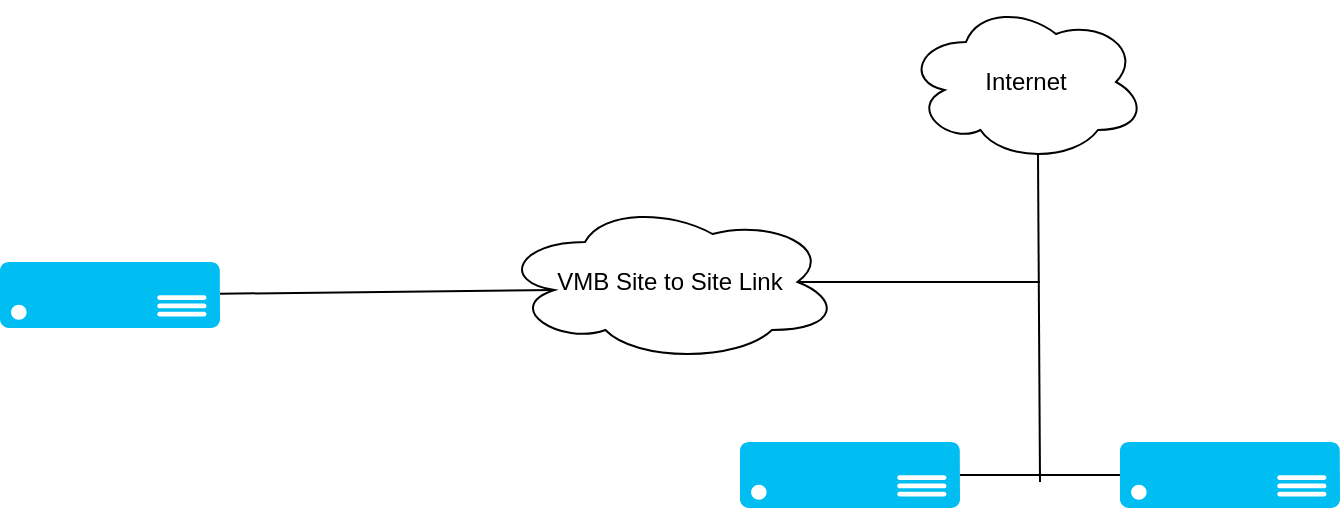 <mxfile version="13.10.0" type="github">
  <diagram id="VM11_sDk9xaW8if61wxr" name="Page-1">
    <mxGraphModel dx="1038" dy="547" grid="1" gridSize="10" guides="1" tooltips="1" connect="1" arrows="1" fold="1" page="1" pageScale="1" pageWidth="827" pageHeight="1169" math="0" shadow="0">
      <root>
        <mxCell id="0" />
        <mxCell id="1" parent="0" />
        <mxCell id="8Ayx5IA9gHQoe1knL8Jj-1" value="" style="verticalLabelPosition=bottom;html=1;verticalAlign=top;align=center;strokeColor=none;fillColor=#00BEF2;shape=mxgraph.azure.server;" vertex="1" parent="1">
          <mxGeometry x="380" y="260" width="110" height="33" as="geometry" />
        </mxCell>
        <mxCell id="8Ayx5IA9gHQoe1knL8Jj-2" value="" style="verticalLabelPosition=bottom;html=1;verticalAlign=top;align=center;strokeColor=none;fillColor=#00BEF2;shape=mxgraph.azure.server;" vertex="1" parent="1">
          <mxGeometry x="570" y="260" width="110" height="33" as="geometry" />
        </mxCell>
        <mxCell id="8Ayx5IA9gHQoe1knL8Jj-3" value="" style="verticalLabelPosition=bottom;html=1;verticalAlign=top;align=center;strokeColor=none;fillColor=#00BEF2;shape=mxgraph.azure.server;" vertex="1" parent="1">
          <mxGeometry x="10" y="170" width="110" height="33" as="geometry" />
        </mxCell>
        <mxCell id="8Ayx5IA9gHQoe1knL8Jj-4" value="" style="endArrow=none;html=1;entryX=0;entryY=0.5;entryDx=0;entryDy=0;entryPerimeter=0;exitX=1;exitY=0.5;exitDx=0;exitDy=0;exitPerimeter=0;" edge="1" parent="1" source="8Ayx5IA9gHQoe1knL8Jj-1" target="8Ayx5IA9gHQoe1knL8Jj-2">
          <mxGeometry width="50" height="50" relative="1" as="geometry">
            <mxPoint x="490" y="300" as="sourcePoint" />
            <mxPoint x="530" y="290" as="targetPoint" />
          </mxGeometry>
        </mxCell>
        <mxCell id="8Ayx5IA9gHQoe1knL8Jj-6" value="Internet" style="ellipse;shape=cloud;whiteSpace=wrap;html=1;" vertex="1" parent="1">
          <mxGeometry x="463" y="40" width="120" height="80" as="geometry" />
        </mxCell>
        <mxCell id="8Ayx5IA9gHQoe1knL8Jj-8" value="VMB Site to Site Link" style="ellipse;shape=cloud;whiteSpace=wrap;html=1;" vertex="1" parent="1">
          <mxGeometry x="260" y="140" width="170" height="80" as="geometry" />
        </mxCell>
        <mxCell id="8Ayx5IA9gHQoe1knL8Jj-9" value="" style="endArrow=none;html=1;exitX=0.875;exitY=0.5;exitDx=0;exitDy=0;exitPerimeter=0;" edge="1" parent="1" source="8Ayx5IA9gHQoe1knL8Jj-8">
          <mxGeometry width="50" height="50" relative="1" as="geometry">
            <mxPoint x="480" y="230" as="sourcePoint" />
            <mxPoint x="530" y="180" as="targetPoint" />
          </mxGeometry>
        </mxCell>
        <mxCell id="8Ayx5IA9gHQoe1knL8Jj-12" value="" style="endArrow=none;html=1;entryX=0.16;entryY=0.55;entryDx=0;entryDy=0;entryPerimeter=0;" edge="1" parent="1" source="8Ayx5IA9gHQoe1knL8Jj-3" target="8Ayx5IA9gHQoe1knL8Jj-8">
          <mxGeometry width="50" height="50" relative="1" as="geometry">
            <mxPoint x="225" y="240" as="sourcePoint" />
            <mxPoint x="225" y="180" as="targetPoint" />
          </mxGeometry>
        </mxCell>
        <mxCell id="8Ayx5IA9gHQoe1knL8Jj-13" value="" style="endArrow=none;html=1;entryX=0.55;entryY=0.95;entryDx=0;entryDy=0;entryPerimeter=0;" edge="1" parent="1" target="8Ayx5IA9gHQoe1knL8Jj-6">
          <mxGeometry width="50" height="50" relative="1" as="geometry">
            <mxPoint x="530" y="280" as="sourcePoint" />
            <mxPoint x="510" y="90" as="targetPoint" />
          </mxGeometry>
        </mxCell>
      </root>
    </mxGraphModel>
  </diagram>
</mxfile>
